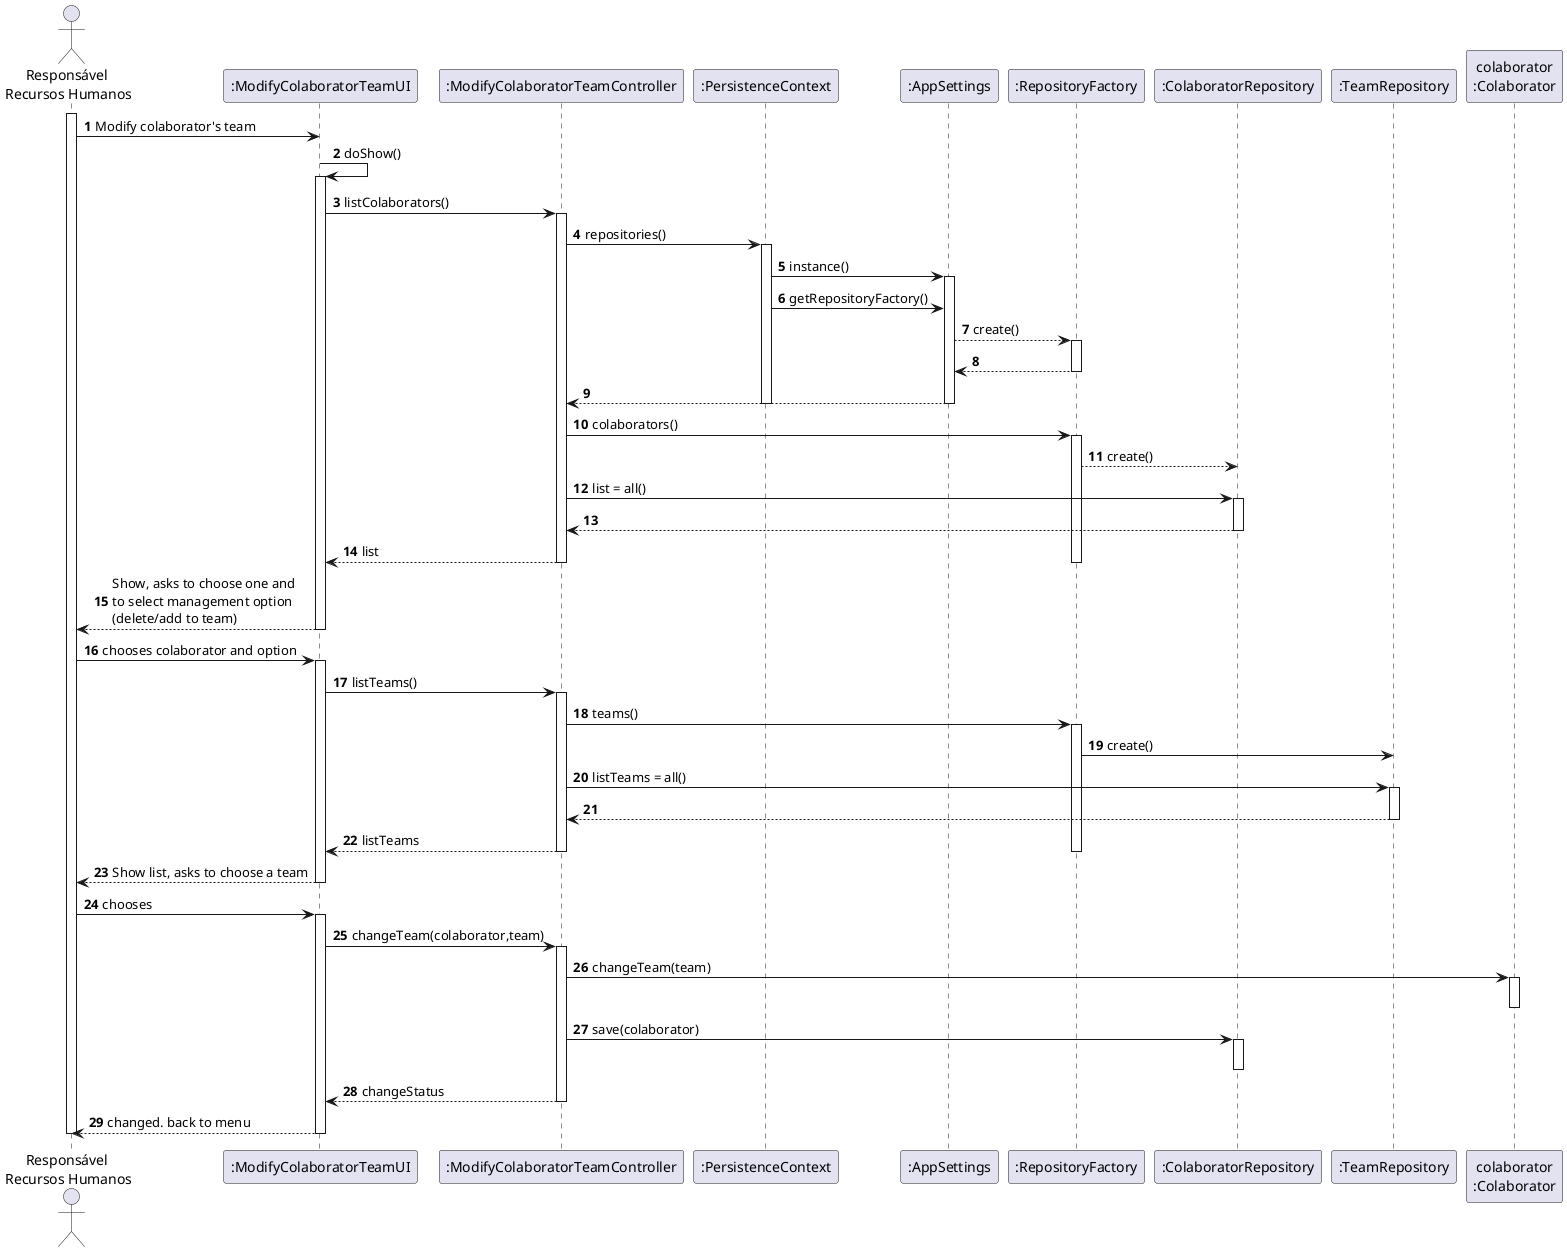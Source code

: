 @startuml
autonumber

actor "Responsável \nRecursos Humanos" as RRH
participant ":ModifyColaboratorTeamUI" as UI
participant ":ModifyColaboratorTeamController" as CTRL
participant ":PersistenceContext" as PerC
participant ":AppSettings" as APP
participant ":RepositoryFactory" as REPFAC
participant ":ColaboratorRepository" as COLABREP
participant ":TeamRepository" as TEAMREP
participant "colaborator\n:Colaborator" as COLAB


activate RRH
RRH -> UI : Modify colaborator's team
UI -> UI : doShow()
activate UI
UI -> CTRL : listColaborators()
activate CTRL
CTRL -> PerC : repositories()
activate PerC
PerC -> APP : instance()
activate APP
PerC -> APP : getRepositoryFactory()
APP --> REPFAC : create()
activate REPFAC
REPFAC --> APP
deactivate REPFAC
APP --> CTRL
deactivate APP
deactivate PerC
CTRL -> REPFAC : colaborators()
activate REPFAC
REPFAC --> COLABREP : create()
CTRL -> COLABREP : list = all()
activate COLABREP
COLABREP --> CTRL
deactivate COLABREP
CTRL --> UI : list
deactivate REPFAC
deactivate CTRL
UI --> RRH : Show, asks to choose one and\nto select management option\n(delete/add to team)
deactivate UI
RRH -> UI: chooses colaborator and option
activate UI
UI -> CTRL : listTeams()
activate CTRL
CTRL -> REPFAC : teams()
activate REPFAC
REPFAC -> TEAMREP : create()
CTRL -> TEAMREP : listTeams = all()
activate TEAMREP
TEAMREP --> CTRL
deactivate TEAMREP
CTRL --> UI : listTeams
deactivate REPFAC
deactivate CTRL
UI --> RRH : Show list, asks to choose a team
deactivate UI
RRH -> UI : chooses
activate UI
UI -> CTRL : changeTeam(colaborator,team)
activate CTRL
CTRL -> COLAB : changeTeam(team)
activate COLAB
deactivate COLAB
CTRL -> COLABREP : save(colaborator)
activate COLABREP
deactivate COLABREP
CTRL --> UI : changeStatus
deactivate CTRL
UI --> RRH : changed. back to menu
deactivate UI
deactivate RRH











@enduml
